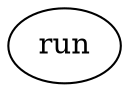# Generated Tor  2 Okt 2008 11:04:14 GMT by dot - Graphviz version 2.20.2 (Tue Jul  1 11:56:55 UTC 2008)
#
# 
# real	0m0.169s
# user	0m0.119s
# sys	0m0.032s

graph G {
	node [label="\N"];
	graph [bb="0,0,546,388",
		_draw_="c 5 -white C 5 -white P 4 0 0 0 388 546 388 546 0 ",
		xdotversion="1.2"];
	run [pos="118,208", width="0.75", height="0.50", _draw_="c 5 -black e 118 208 27 18 ", _ldraw_="F 14.000000 11 -Times-Roman c 5 -black T 118 200 0 14 3 -run "];
}
